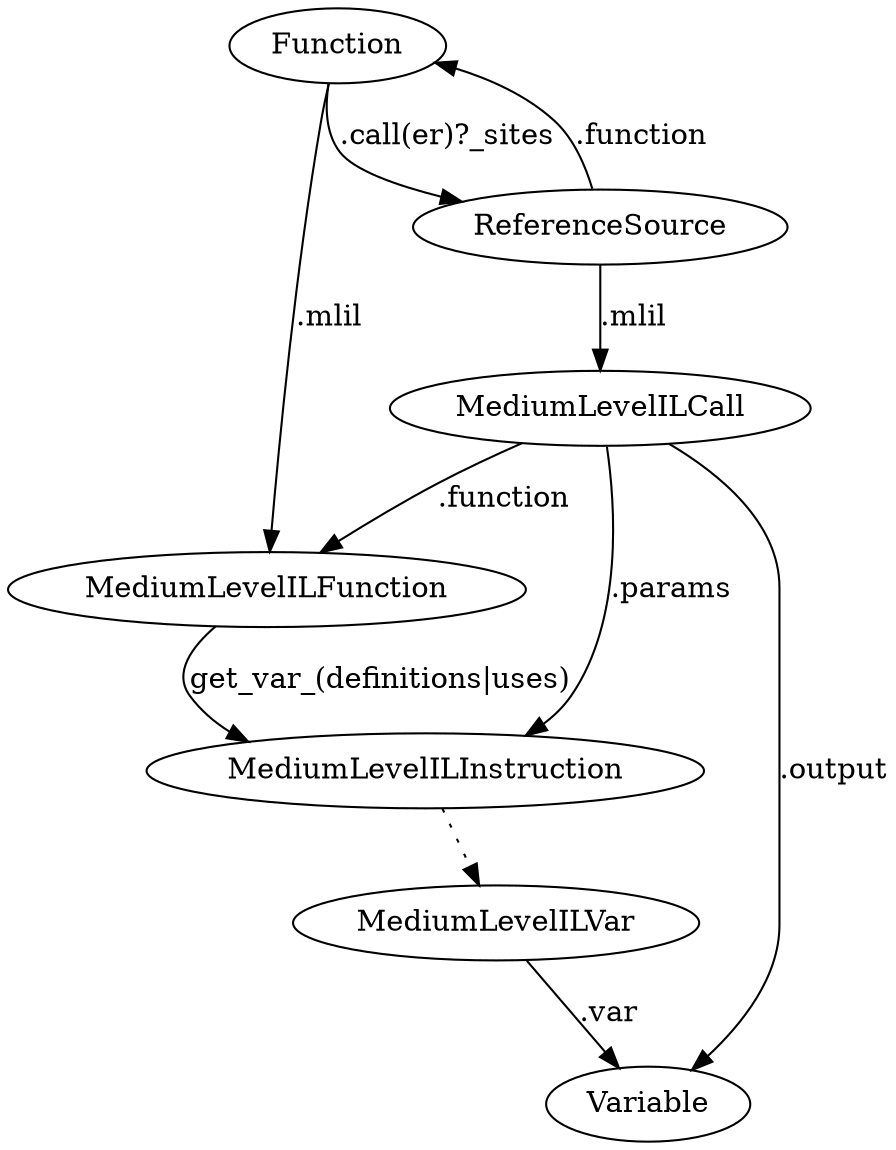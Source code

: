 digraph {
  Function -> MediumLevelILFunction [label=".mlil"];
  MediumLevelILFunction -> MediumLevelILInstruction [label="get_var_(definitions|uses)"];
  Function -> ReferenceSource [label=".call(er)?_sites"];
  ReferenceSource -> Function [label=".function"];
  ReferenceSource -> MediumLevelILCall [label=".mlil"];
  MediumLevelILCall -> MediumLevelILFunction [label=".function"];
  MediumLevelILCall -> MediumLevelILInstruction [label=".params"];
  MediumLevelILInstruction -> MediumLevelILVar [style="dotted"];
  MediumLevelILVar -> Variable [label=".var"];
  MediumLevelILCall -> Variable [label=".output"];
}
